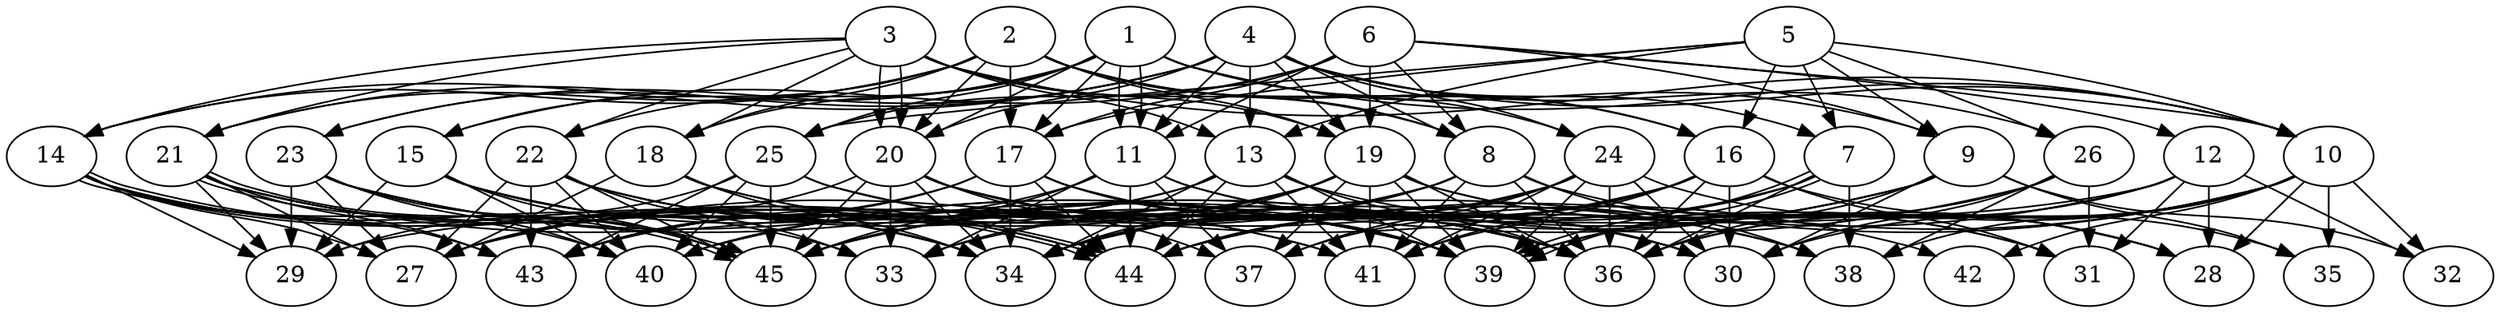 // DAG (tier=3-complex, mode=data, n=45, ccr=0.539, fat=0.768, density=0.739, regular=0.213, jump=0.332, mindata=4194304, maxdata=33554432)
// DAG automatically generated by daggen at Sun Aug 24 16:33:35 2025
// /home/ermia/Project/Environments/daggen/bin/daggen --dot --ccr 0.539 --fat 0.768 --regular 0.213 --density 0.739 --jump 0.332 --mindata 4194304 --maxdata 33554432 -n 45 
digraph G {
  1 [size="135971448515725680", alpha="0.01", expect_size="67985724257862840"]
  1 -> 9 [size ="5490688338690048"]
  1 -> 10 [size ="5490688338690048"]
  1 -> 11 [size ="5490688338690048"]
  1 -> 11 [size ="5490688338690048"]
  1 -> 16 [size ="5490688338690048"]
  1 -> 17 [size ="5490688338690048"]
  1 -> 18 [size ="5490688338690048"]
  1 -> 20 [size ="5490688338690048"]
  1 -> 22 [size ="5490688338690048"]
  1 -> 23 [size ="5490688338690048"]
  1 -> 25 [size ="5490688338690048"]
  2 [size="13974774710795724", alpha="0.11", expect_size="6987387355397862"]
  2 -> 8 [size ="390059878514688"]
  2 -> 14 [size ="390059878514688"]
  2 -> 15 [size ="390059878514688"]
  2 -> 16 [size ="390059878514688"]
  2 -> 17 [size ="390059878514688"]
  2 -> 18 [size ="390059878514688"]
  2 -> 19 [size ="390059878514688"]
  2 -> 20 [size ="390059878514688"]
  2 -> 21 [size ="390059878514688"]
  2 -> 24 [size ="390059878514688"]
  3 [size="6766211205118366", alpha="0.19", expect_size="3383105602559183"]
  3 -> 8 [size ="729593107447808"]
  3 -> 10 [size ="729593107447808"]
  3 -> 13 [size ="729593107447808"]
  3 -> 14 [size ="729593107447808"]
  3 -> 18 [size ="729593107447808"]
  3 -> 19 [size ="729593107447808"]
  3 -> 20 [size ="729593107447808"]
  3 -> 20 [size ="729593107447808"]
  3 -> 21 [size ="729593107447808"]
  3 -> 22 [size ="729593107447808"]
  4 [size="15364517679372600", alpha="0.05", expect_size="7682258839686300"]
  4 -> 7 [size ="892022294577152"]
  4 -> 8 [size ="892022294577152"]
  4 -> 10 [size ="892022294577152"]
  4 -> 11 [size ="892022294577152"]
  4 -> 13 [size ="892022294577152"]
  4 -> 14 [size ="892022294577152"]
  4 -> 19 [size ="892022294577152"]
  4 -> 20 [size ="892022294577152"]
  4 -> 21 [size ="892022294577152"]
  4 -> 23 [size ="892022294577152"]
  4 -> 24 [size ="892022294577152"]
  4 -> 26 [size ="892022294577152"]
  5 [size="267884226980697600", alpha="0.10", expect_size="133942113490348800"]
  5 -> 7 [size ="5430760794226688"]
  5 -> 9 [size ="5430760794226688"]
  5 -> 10 [size ="5430760794226688"]
  5 -> 13 [size ="5430760794226688"]
  5 -> 16 [size ="5430760794226688"]
  5 -> 17 [size ="5430760794226688"]
  5 -> 25 [size ="5430760794226688"]
  5 -> 26 [size ="5430760794226688"]
  6 [size="2745882030112768000000", alpha="0.16", expect_size="1372941015056384000000"]
  6 -> 8 [size ="1568716881920000"]
  6 -> 9 [size ="1568716881920000"]
  6 -> 10 [size ="1568716881920000"]
  6 -> 11 [size ="1568716881920000"]
  6 -> 12 [size ="1568716881920000"]
  6 -> 15 [size ="1568716881920000"]
  6 -> 17 [size ="1568716881920000"]
  6 -> 19 [size ="1568716881920000"]
  6 -> 25 [size ="1568716881920000"]
  7 [size="288199064351486432", alpha="0.13", expect_size="144099532175743216"]
  7 -> 36 [size ="7064066602303488"]
  7 -> 38 [size ="7064066602303488"]
  7 -> 39 [size ="7064066602303488"]
  7 -> 39 [size ="7064066602303488"]
  7 -> 41 [size ="7064066602303488"]
  7 -> 44 [size ="7064066602303488"]
  8 [size="14863826015434513055744", alpha="0.09", expect_size="7431913007717256527872"]
  8 -> 28 [size ="4836268408045568"]
  8 -> 34 [size ="4836268408045568"]
  8 -> 36 [size ="4836268408045568"]
  8 -> 38 [size ="4836268408045568"]
  8 -> 40 [size ="4836268408045568"]
  8 -> 41 [size ="4836268408045568"]
  8 -> 43 [size ="4836268408045568"]
  9 [size="3953076596077652992", alpha="0.16", expect_size="1976538298038826496"]
  9 -> 30 [size ="4702656404652032"]
  9 -> 32 [size ="4702656404652032"]
  9 -> 33 [size ="4702656404652032"]
  9 -> 35 [size ="4702656404652032"]
  9 -> 36 [size ="4702656404652032"]
  9 -> 40 [size ="4702656404652032"]
  9 -> 45 [size ="4702656404652032"]
  10 [size="13096620063026961186816", alpha="0.17", expect_size="6548310031513480593408"]
  10 -> 28 [size ="4444908303679488"]
  10 -> 30 [size ="4444908303679488"]
  10 -> 32 [size ="4444908303679488"]
  10 -> 34 [size ="4444908303679488"]
  10 -> 35 [size ="4444908303679488"]
  10 -> 36 [size ="4444908303679488"]
  10 -> 38 [size ="4444908303679488"]
  10 -> 39 [size ="4444908303679488"]
  10 -> 42 [size ="4444908303679488"]
  10 -> 44 [size ="4444908303679488"]
  11 [size="4057585551962196148224", alpha="0.12", expect_size="2028792775981098074112"]
  11 -> 30 [size ="2035175085047808"]
  11 -> 33 [size ="2035175085047808"]
  11 -> 37 [size ="2035175085047808"]
  11 -> 38 [size ="2035175085047808"]
  11 -> 43 [size ="2035175085047808"]
  11 -> 44 [size ="2035175085047808"]
  11 -> 45 [size ="2035175085047808"]
  12 [size="5138711325862518587392", alpha="0.04", expect_size="2569355662931259293696"]
  12 -> 28 [size ="2382279980613632"]
  12 -> 29 [size ="2382279980613632"]
  12 -> 31 [size ="2382279980613632"]
  12 -> 32 [size ="2382279980613632"]
  12 -> 36 [size ="2382279980613632"]
  12 -> 39 [size ="2382279980613632"]
  12 -> 44 [size ="2382279980613632"]
  13 [size="18865554407104553418752", alpha="0.02", expect_size="9432777203552276709376"]
  13 -> 31 [size ="5669390460649472"]
  13 -> 34 [size ="5669390460649472"]
  13 -> 36 [size ="5669390460649472"]
  13 -> 39 [size ="5669390460649472"]
  13 -> 40 [size ="5669390460649472"]
  13 -> 41 [size ="5669390460649472"]
  13 -> 43 [size ="5669390460649472"]
  13 -> 44 [size ="5669390460649472"]
  14 [size="31262829203689419309056", alpha="0.16", expect_size="15631414601844709654528"]
  14 -> 27 [size ="7939177387655168"]
  14 -> 29 [size ="7939177387655168"]
  14 -> 33 [size ="7939177387655168"]
  14 -> 34 [size ="7939177387655168"]
  14 -> 40 [size ="7939177387655168"]
  14 -> 43 [size ="7939177387655168"]
  14 -> 44 [size ="7939177387655168"]
  14 -> 44 [size ="7939177387655168"]
  15 [size="2028458316612786716672", alpha="0.20", expect_size="1014229158306393358336"]
  15 -> 29 [size ="1281939055050752"]
  15 -> 34 [size ="1281939055050752"]
  15 -> 40 [size ="1281939055050752"]
  15 -> 41 [size ="1281939055050752"]
  15 -> 44 [size ="1281939055050752"]
  15 -> 45 [size ="1281939055050752"]
  16 [size="2905480413047808", alpha="0.15", expect_size="1452740206523904"]
  16 -> 27 [size ="357478717980672"]
  16 -> 30 [size ="357478717980672"]
  16 -> 31 [size ="357478717980672"]
  16 -> 34 [size ="357478717980672"]
  16 -> 35 [size ="357478717980672"]
  16 -> 36 [size ="357478717980672"]
  16 -> 37 [size ="357478717980672"]
  16 -> 41 [size ="357478717980672"]
  16 -> 44 [size ="357478717980672"]
  17 [size="740993562341091049472", alpha="0.17", expect_size="370496781170545524736"]
  17 -> 27 [size ="655087949053952"]
  17 -> 30 [size ="655087949053952"]
  17 -> 34 [size ="655087949053952"]
  17 -> 36 [size ="655087949053952"]
  17 -> 39 [size ="655087949053952"]
  17 -> 43 [size ="655087949053952"]
  17 -> 44 [size ="655087949053952"]
  18 [size="2414422167560361345024", alpha="0.14", expect_size="1207211083780180672512"]
  18 -> 27 [size ="1439788808798208"]
  18 -> 30 [size ="1439788808798208"]
  18 -> 34 [size ="1439788808798208"]
  18 -> 36 [size ="1439788808798208"]
  19 [size="563684432302898675712", alpha="0.12", expect_size="281842216151449337856"]
  19 -> 27 [size ="545901156237312"]
  19 -> 28 [size ="545901156237312"]
  19 -> 31 [size ="545901156237312"]
  19 -> 33 [size ="545901156237312"]
  19 -> 34 [size ="545901156237312"]
  19 -> 36 [size ="545901156237312"]
  19 -> 37 [size ="545901156237312"]
  19 -> 39 [size ="545901156237312"]
  19 -> 41 [size ="545901156237312"]
  19 -> 45 [size ="545901156237312"]
  20 [size="53170191067413384", alpha="0.05", expect_size="26585095533706692"]
  20 -> 27 [size ="2895573342486528"]
  20 -> 30 [size ="2895573342486528"]
  20 -> 33 [size ="2895573342486528"]
  20 -> 34 [size ="2895573342486528"]
  20 -> 37 [size ="2895573342486528"]
  20 -> 39 [size ="2895573342486528"]
  20 -> 42 [size ="2895573342486528"]
  20 -> 45 [size ="2895573342486528"]
  21 [size="6425874164629460992", alpha="0.11", expect_size="3212937082314730496"]
  21 -> 27 [size ="4008210121883648"]
  21 -> 29 [size ="4008210121883648"]
  21 -> 34 [size ="4008210121883648"]
  21 -> 39 [size ="4008210121883648"]
  21 -> 43 [size ="4008210121883648"]
  21 -> 44 [size ="4008210121883648"]
  21 -> 45 [size ="4008210121883648"]
  21 -> 45 [size ="4008210121883648"]
  22 [size="13755492444956394", alpha="0.09", expect_size="6877746222478197"]
  22 -> 27 [size ="575387406958592"]
  22 -> 33 [size ="575387406958592"]
  22 -> 36 [size ="575387406958592"]
  22 -> 39 [size ="575387406958592"]
  22 -> 40 [size ="575387406958592"]
  22 -> 41 [size ="575387406958592"]
  22 -> 43 [size ="575387406958592"]
  22 -> 45 [size ="575387406958592"]
  23 [size="466603100320414016", alpha="0.01", expect_size="233301550160207008"]
  23 -> 27 [size ="8776153510707200"]
  23 -> 29 [size ="8776153510707200"]
  23 -> 36 [size ="8776153510707200"]
  23 -> 39 [size ="8776153510707200"]
  23 -> 40 [size ="8776153510707200"]
  23 -> 45 [size ="8776153510707200"]
  24 [size="17077938740314886144", alpha="0.19", expect_size="8538969370157443072"]
  24 -> 28 [size ="6245535048531968"]
  24 -> 30 [size ="6245535048531968"]
  24 -> 36 [size ="6245535048531968"]
  24 -> 37 [size ="6245535048531968"]
  24 -> 39 [size ="6245535048531968"]
  24 -> 41 [size ="6245535048531968"]
  24 -> 44 [size ="6245535048531968"]
  24 -> 45 [size ="6245535048531968"]
  25 [size="19927691311293109633024", alpha="0.02", expect_size="9963845655646554816512"]
  25 -> 29 [size ="5880234490462208"]
  25 -> 38 [size ="5880234490462208"]
  25 -> 39 [size ="5880234490462208"]
  25 -> 40 [size ="5880234490462208"]
  25 -> 43 [size ="5880234490462208"]
  25 -> 45 [size ="5880234490462208"]
  26 [size="34890783363148832", alpha="0.08", expect_size="17445391681574416"]
  26 -> 30 [size ="1020935737966592"]
  26 -> 31 [size ="1020935737966592"]
  26 -> 38 [size ="1020935737966592"]
  26 -> 39 [size ="1020935737966592"]
  26 -> 45 [size ="1020935737966592"]
  27 [size="130046412439496256", alpha="0.09", expect_size="65023206219748128"]
  28 [size="2606157941056162758656", alpha="0.19", expect_size="1303078970528081379328"]
  29 [size="430888811855345600", alpha="0.07", expect_size="215444405927672800"]
  30 [size="4815974069644062720", alpha="0.07", expect_size="2407987034822031360"]
  31 [size="12646158102492811886592", alpha="0.09", expect_size="6323079051246405943296"]
  32 [size="4276824778655160", alpha="0.16", expect_size="2138412389327580"]
  33 [size="91020973000571296", alpha="0.18", expect_size="45510486500285648"]
  34 [size="11462938317102217216", alpha="0.13", expect_size="5731469158551108608"]
  35 [size="142960016183778336", alpha="0.03", expect_size="71480008091889168"]
  36 [size="23061983674896674816", alpha="0.03", expect_size="11530991837448337408"]
  37 [size="16043639898036629504", alpha="0.06", expect_size="8021819949018314752"]
  38 [size="53112296450960384", alpha="0.02", expect_size="26556148225480192"]
  39 [size="1197802365777647360", alpha="0.09", expect_size="598901182888823680"]
  40 [size="589454545817811584", alpha="0.20", expect_size="294727272908905792"]
  41 [size="1363530732961462747136", alpha="0.19", expect_size="681765366480731373568"]
  42 [size="24331399900778681335808", alpha="0.14", expect_size="12165699950389340667904"]
  43 [size="3502766395991087120384", alpha="0.07", expect_size="1751383197995543560192"]
  44 [size="8744685197949443072", alpha="0.08", expect_size="4372342598974721536"]
  45 [size="11498061664694726656", alpha="0.01", expect_size="5749030832347363328"]
}